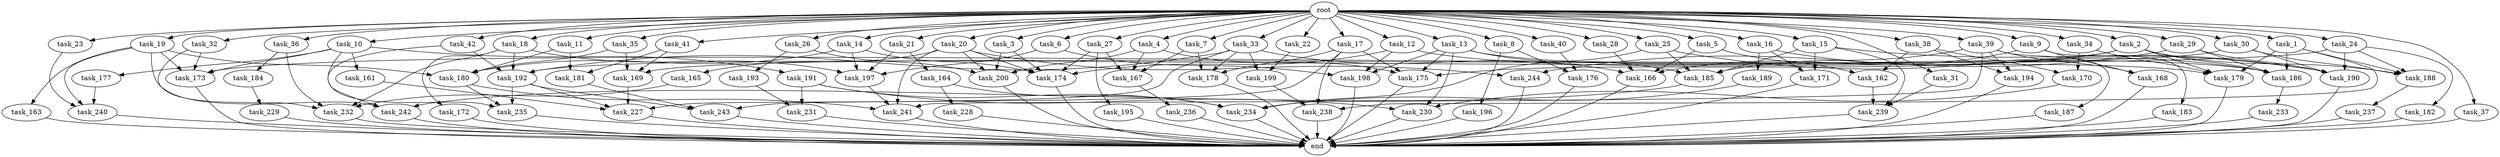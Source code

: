 digraph G {
  task_12 [size="2.048000"];
  task_199 [size="773094113.280000"];
  task_36 [size="2.048000"];
  task_42 [size="2.048000"];
  task_19 [size="2.048000"];
  task_180 [size="1580547964.928000"];
  task_196 [size="1099511627.776000"];
  root [size="0.000000"];
  task_10 [size="2.048000"];
  task_168 [size="1941325217.792000"];
  task_18 [size="2.048000"];
  task_189 [size="68719476.736000"];
  task_183 [size="1099511627.776000"];
  task_161 [size="274877906.944000"];
  task_4 [size="2.048000"];
  task_33 [size="2.048000"];
  task_235 [size="858993459.200000"];
  task_234 [size="2783138807.808000"];
  task_8 [size="2.048000"];
  task_15 [size="2.048000"];
  task_5 [size="2.048000"];
  end [size="0.000000"];
  task_228 [size="1391569403.904000"];
  task_27 [size="2.048000"];
  task_169 [size="1425929142.272000"];
  task_167 [size="2439541424.128000"];
  task_14 [size="2.048000"];
  task_21 [size="2.048000"];
  task_38 [size="2.048000"];
  task_241 [size="2164663517.184000"];
  task_16 [size="2.048000"];
  task_7 [size="2.048000"];
  task_242 [size="652835028.992000"];
  task_227 [size="2456721293.312000"];
  task_26 [size="2.048000"];
  task_177 [size="274877906.944000"];
  task_239 [size="2439541424.128000"];
  task_193 [size="68719476.736000"];
  task_229 [size="429496729.600000"];
  task_30 [size="2.048000"];
  task_39 [size="2.048000"];
  task_172 [size="429496729.600000"];
  task_164 [size="618475290.624000"];
  task_200 [size="2989297238.016000"];
  task_171 [size="687194767.360000"];
  task_197 [size="1632087572.480000"];
  task_165 [size="1099511627.776000"];
  task_179 [size="3264175144.960000"];
  task_182 [size="68719476.736000"];
  task_192 [size="927712935.936000"];
  task_231 [size="2010044694.528000"];
  task_17 [size="2.048000"];
  task_166 [size="2147483648.000000"];
  task_31 [size="2.048000"];
  task_170 [size="1992864825.344000"];
  task_194 [size="1116691496.960000"];
  task_2 [size="2.048000"];
  task_41 [size="2.048000"];
  task_237 [size="618475290.624000"];
  task_35 [size="2.048000"];
  task_3 [size="2.048000"];
  task_187 [size="841813590.016000"];
  task_40 [size="2.048000"];
  task_230 [size="841813590.016000"];
  task_181 [size="1271310319.616000"];
  task_162 [size="549755813.888000"];
  task_232 [size="4020089389.056000"];
  task_184 [size="1099511627.776000"];
  task_22 [size="2.048000"];
  task_191 [size="274877906.944000"];
  task_29 [size="2.048000"];
  task_198 [size="1340029796.352000"];
  task_244 [size="1374389534.720000"];
  task_28 [size="2.048000"];
  task_176 [size="1717986918.400000"];
  task_163 [size="429496729.600000"];
  task_175 [size="1391569403.904000"];
  task_233 [size="1391569403.904000"];
  task_23 [size="2.048000"];
  task_190 [size="2422361554.944000"];
  task_25 [size="2.048000"];
  task_6 [size="2.048000"];
  task_32 [size="2.048000"];
  task_188 [size="1614907703.296000"];
  task_20 [size="2.048000"];
  task_243 [size="2765958938.624000"];
  task_238 [size="1322849927.168000"];
  task_9 [size="2.048000"];
  task_37 [size="2.048000"];
  task_236 [size="618475290.624000"];
  task_1 [size="2.048000"];
  task_195 [size="618475290.624000"];
  task_185 [size="2147483648.000000"];
  task_186 [size="1116691496.960000"];
  task_34 [size="2.048000"];
  task_240 [size="1889785610.240000"];
  task_173 [size="2164663517.184000"];
  task_174 [size="4105988734.976000"];
  task_178 [size="2164663517.184000"];
  task_13 [size="2.048000"];
  task_24 [size="2.048000"];
  task_11 [size="2.048000"];

  task_12 -> task_198 [size="411041792.000000"];
  task_12 -> task_174 [size="411041792.000000"];
  task_12 -> task_179 [size="411041792.000000"];
  task_199 -> task_238 [size="134217728.000000"];
  task_36 -> task_232 [size="536870912.000000"];
  task_36 -> task_184 [size="536870912.000000"];
  task_42 -> task_192 [size="33554432.000000"];
  task_42 -> task_242 [size="33554432.000000"];
  task_19 -> task_163 [size="209715200.000000"];
  task_19 -> task_180 [size="209715200.000000"];
  task_19 -> task_173 [size="209715200.000000"];
  task_19 -> task_242 [size="209715200.000000"];
  task_19 -> task_240 [size="209715200.000000"];
  task_180 -> task_235 [size="75497472.000000"];
  task_180 -> task_241 [size="75497472.000000"];
  task_196 -> end [size="1.000000"];
  root -> task_12 [size="1.000000"];
  root -> task_35 [size="1.000000"];
  root -> task_14 [size="1.000000"];
  root -> task_36 [size="1.000000"];
  root -> task_37 [size="1.000000"];
  root -> task_6 [size="1.000000"];
  root -> task_32 [size="1.000000"];
  root -> task_38 [size="1.000000"];
  root -> task_42 [size="1.000000"];
  root -> task_19 [size="1.000000"];
  root -> task_13 [size="1.000000"];
  root -> task_20 [size="1.000000"];
  root -> task_16 [size="1.000000"];
  root -> task_9 [size="1.000000"];
  root -> task_31 [size="1.000000"];
  root -> task_10 [size="1.000000"];
  root -> task_1 [size="1.000000"];
  root -> task_18 [size="1.000000"];
  root -> task_5 [size="1.000000"];
  root -> task_2 [size="1.000000"];
  root -> task_4 [size="1.000000"];
  root -> task_27 [size="1.000000"];
  root -> task_41 [size="1.000000"];
  root -> task_11 [size="1.000000"];
  root -> task_23 [size="1.000000"];
  root -> task_3 [size="1.000000"];
  root -> task_26 [size="1.000000"];
  root -> task_7 [size="1.000000"];
  root -> task_40 [size="1.000000"];
  root -> task_34 [size="1.000000"];
  root -> task_17 [size="1.000000"];
  root -> task_33 [size="1.000000"];
  root -> task_15 [size="1.000000"];
  root -> task_22 [size="1.000000"];
  root -> task_29 [size="1.000000"];
  root -> task_8 [size="1.000000"];
  root -> task_30 [size="1.000000"];
  root -> task_39 [size="1.000000"];
  root -> task_25 [size="1.000000"];
  root -> task_24 [size="1.000000"];
  root -> task_21 [size="1.000000"];
  root -> task_28 [size="1.000000"];
  task_10 -> task_235 [size="134217728.000000"];
  task_10 -> task_177 [size="134217728.000000"];
  task_10 -> task_173 [size="134217728.000000"];
  task_10 -> task_191 [size="134217728.000000"];
  task_10 -> task_161 [size="134217728.000000"];
  task_168 -> end [size="1.000000"];
  task_18 -> task_197 [size="209715200.000000"];
  task_18 -> task_172 [size="209715200.000000"];
  task_18 -> task_192 [size="209715200.000000"];
  task_18 -> task_232 [size="209715200.000000"];
  task_189 -> task_234 [size="75497472.000000"];
  task_183 -> end [size="1.000000"];
  task_161 -> task_227 [size="838860800.000000"];
  task_4 -> task_175 [size="209715200.000000"];
  task_4 -> task_167 [size="209715200.000000"];
  task_4 -> task_200 [size="209715200.000000"];
  task_33 -> task_227 [size="75497472.000000"];
  task_33 -> task_192 [size="75497472.000000"];
  task_33 -> task_166 [size="75497472.000000"];
  task_33 -> task_199 [size="75497472.000000"];
  task_33 -> task_178 [size="75497472.000000"];
  task_235 -> end [size="1.000000"];
  task_234 -> end [size="1.000000"];
  task_8 -> task_196 [size="536870912.000000"];
  task_8 -> task_176 [size="536870912.000000"];
  task_15 -> task_190 [size="301989888.000000"];
  task_15 -> task_239 [size="301989888.000000"];
  task_15 -> task_185 [size="301989888.000000"];
  task_15 -> task_171 [size="301989888.000000"];
  task_5 -> task_166 [size="134217728.000000"];
  task_5 -> task_162 [size="134217728.000000"];
  task_228 -> end [size="1.000000"];
  task_27 -> task_167 [size="301989888.000000"];
  task_27 -> task_195 [size="301989888.000000"];
  task_27 -> task_174 [size="301989888.000000"];
  task_169 -> task_227 [size="75497472.000000"];
  task_167 -> task_236 [size="301989888.000000"];
  task_14 -> task_180 [size="75497472.000000"];
  task_14 -> task_197 [size="75497472.000000"];
  task_14 -> task_174 [size="75497472.000000"];
  task_21 -> task_197 [size="301989888.000000"];
  task_21 -> task_164 [size="301989888.000000"];
  task_38 -> task_170 [size="134217728.000000"];
  task_38 -> task_194 [size="134217728.000000"];
  task_38 -> task_162 [size="134217728.000000"];
  task_241 -> end [size="1.000000"];
  task_16 -> task_186 [size="33554432.000000"];
  task_16 -> task_189 [size="33554432.000000"];
  task_16 -> task_171 [size="33554432.000000"];
  task_7 -> task_167 [size="679477248.000000"];
  task_7 -> task_178 [size="679477248.000000"];
  task_242 -> end [size="1.000000"];
  task_227 -> end [size="1.000000"];
  task_26 -> task_200 [size="33554432.000000"];
  task_26 -> task_193 [size="33554432.000000"];
  task_177 -> task_240 [size="301989888.000000"];
  task_239 -> end [size="1.000000"];
  task_193 -> task_231 [size="679477248.000000"];
  task_229 -> end [size="1.000000"];
  task_30 -> task_190 [size="411041792.000000"];
  task_30 -> task_169 [size="411041792.000000"];
  task_30 -> task_188 [size="411041792.000000"];
  task_39 -> task_187 [size="411041792.000000"];
  task_39 -> task_241 [size="411041792.000000"];
  task_39 -> task_168 [size="411041792.000000"];
  task_39 -> task_194 [size="411041792.000000"];
  task_39 -> task_185 [size="411041792.000000"];
  task_172 -> end [size="1.000000"];
  task_164 -> task_234 [size="679477248.000000"];
  task_164 -> task_228 [size="679477248.000000"];
  task_200 -> end [size="1.000000"];
  task_171 -> end [size="1.000000"];
  task_197 -> task_241 [size="33554432.000000"];
  task_165 -> task_232 [size="536870912.000000"];
  task_179 -> end [size="1.000000"];
  task_182 -> end [size="1.000000"];
  task_192 -> task_227 [size="209715200.000000"];
  task_192 -> task_235 [size="209715200.000000"];
  task_192 -> task_243 [size="209715200.000000"];
  task_231 -> end [size="1.000000"];
  task_17 -> task_175 [size="301989888.000000"];
  task_17 -> task_243 [size="301989888.000000"];
  task_17 -> task_238 [size="301989888.000000"];
  task_17 -> task_178 [size="301989888.000000"];
  task_166 -> end [size="1.000000"];
  task_31 -> task_239 [size="679477248.000000"];
  task_170 -> task_230 [size="75497472.000000"];
  task_194 -> end [size="1.000000"];
  task_2 -> task_175 [size="134217728.000000"];
  task_2 -> task_192 [size="134217728.000000"];
  task_2 -> task_186 [size="134217728.000000"];
  task_2 -> task_179 [size="134217728.000000"];
  task_2 -> task_188 [size="134217728.000000"];
  task_41 -> task_169 [size="209715200.000000"];
  task_41 -> task_181 [size="209715200.000000"];
  task_237 -> end [size="1.000000"];
  task_35 -> task_180 [size="75497472.000000"];
  task_35 -> task_169 [size="75497472.000000"];
  task_3 -> task_174 [size="679477248.000000"];
  task_3 -> task_200 [size="679477248.000000"];
  task_187 -> end [size="1.000000"];
  task_40 -> task_176 [size="301989888.000000"];
  task_230 -> end [size="1.000000"];
  task_181 -> task_243 [size="838860800.000000"];
  task_162 -> task_239 [size="209715200.000000"];
  task_232 -> end [size="1.000000"];
  task_184 -> task_229 [size="209715200.000000"];
  task_22 -> task_199 [size="301989888.000000"];
  task_191 -> task_234 [size="301989888.000000"];
  task_191 -> task_230 [size="301989888.000000"];
  task_191 -> task_231 [size="301989888.000000"];
  task_29 -> task_190 [size="134217728.000000"];
  task_29 -> task_244 [size="134217728.000000"];
  task_29 -> task_186 [size="134217728.000000"];
  task_198 -> end [size="1.000000"];
  task_244 -> end [size="1.000000"];
  task_28 -> task_166 [size="301989888.000000"];
  task_176 -> end [size="1.000000"];
  task_163 -> end [size="1.000000"];
  task_175 -> end [size="1.000000"];
  task_233 -> end [size="1.000000"];
  task_23 -> task_240 [size="411041792.000000"];
  task_190 -> end [size="1.000000"];
  task_25 -> task_190 [size="301989888.000000"];
  task_25 -> task_234 [size="301989888.000000"];
  task_25 -> task_185 [size="301989888.000000"];
  task_6 -> task_197 [size="209715200.000000"];
  task_6 -> task_198 [size="209715200.000000"];
  task_32 -> task_232 [size="679477248.000000"];
  task_32 -> task_173 [size="679477248.000000"];
  task_188 -> task_237 [size="301989888.000000"];
  task_20 -> task_244 [size="536870912.000000"];
  task_20 -> task_241 [size="536870912.000000"];
  task_20 -> task_165 [size="536870912.000000"];
  task_20 -> task_200 [size="536870912.000000"];
  task_20 -> task_174 [size="536870912.000000"];
  task_243 -> end [size="1.000000"];
  task_238 -> end [size="1.000000"];
  task_9 -> task_183 [size="536870912.000000"];
  task_9 -> task_168 [size="536870912.000000"];
  task_9 -> task_166 [size="536870912.000000"];
  task_37 -> end [size="1.000000"];
  task_236 -> end [size="1.000000"];
  task_1 -> task_188 [size="209715200.000000"];
  task_1 -> task_238 [size="209715200.000000"];
  task_1 -> task_179 [size="209715200.000000"];
  task_1 -> task_186 [size="209715200.000000"];
  task_195 -> end [size="1.000000"];
  task_185 -> task_242 [size="75497472.000000"];
  task_186 -> task_233 [size="679477248.000000"];
  task_34 -> task_170 [size="838860800.000000"];
  task_34 -> task_179 [size="838860800.000000"];
  task_240 -> end [size="1.000000"];
  task_173 -> end [size="1.000000"];
  task_174 -> end [size="1.000000"];
  task_178 -> end [size="1.000000"];
  task_13 -> task_175 [size="33554432.000000"];
  task_13 -> task_230 [size="33554432.000000"];
  task_13 -> task_198 [size="33554432.000000"];
  task_13 -> task_186 [size="33554432.000000"];
  task_13 -> task_185 [size="33554432.000000"];
  task_24 -> task_182 [size="33554432.000000"];
  task_24 -> task_188 [size="33554432.000000"];
  task_24 -> task_173 [size="33554432.000000"];
  task_24 -> task_190 [size="33554432.000000"];
  task_11 -> task_180 [size="411041792.000000"];
  task_11 -> task_181 [size="411041792.000000"];
}
